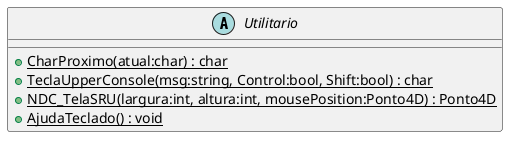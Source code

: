 @startuml
abstract class Utilitario {
    + {static} CharProximo(atual:char) : char
    + {static} TeclaUpperConsole(msg:string, Control:bool, Shift:bool) : char
    + {static} NDC_TelaSRU(largura:int, altura:int, mousePosition:Ponto4D) : Ponto4D
    + {static} AjudaTeclado() : void
}
@enduml
